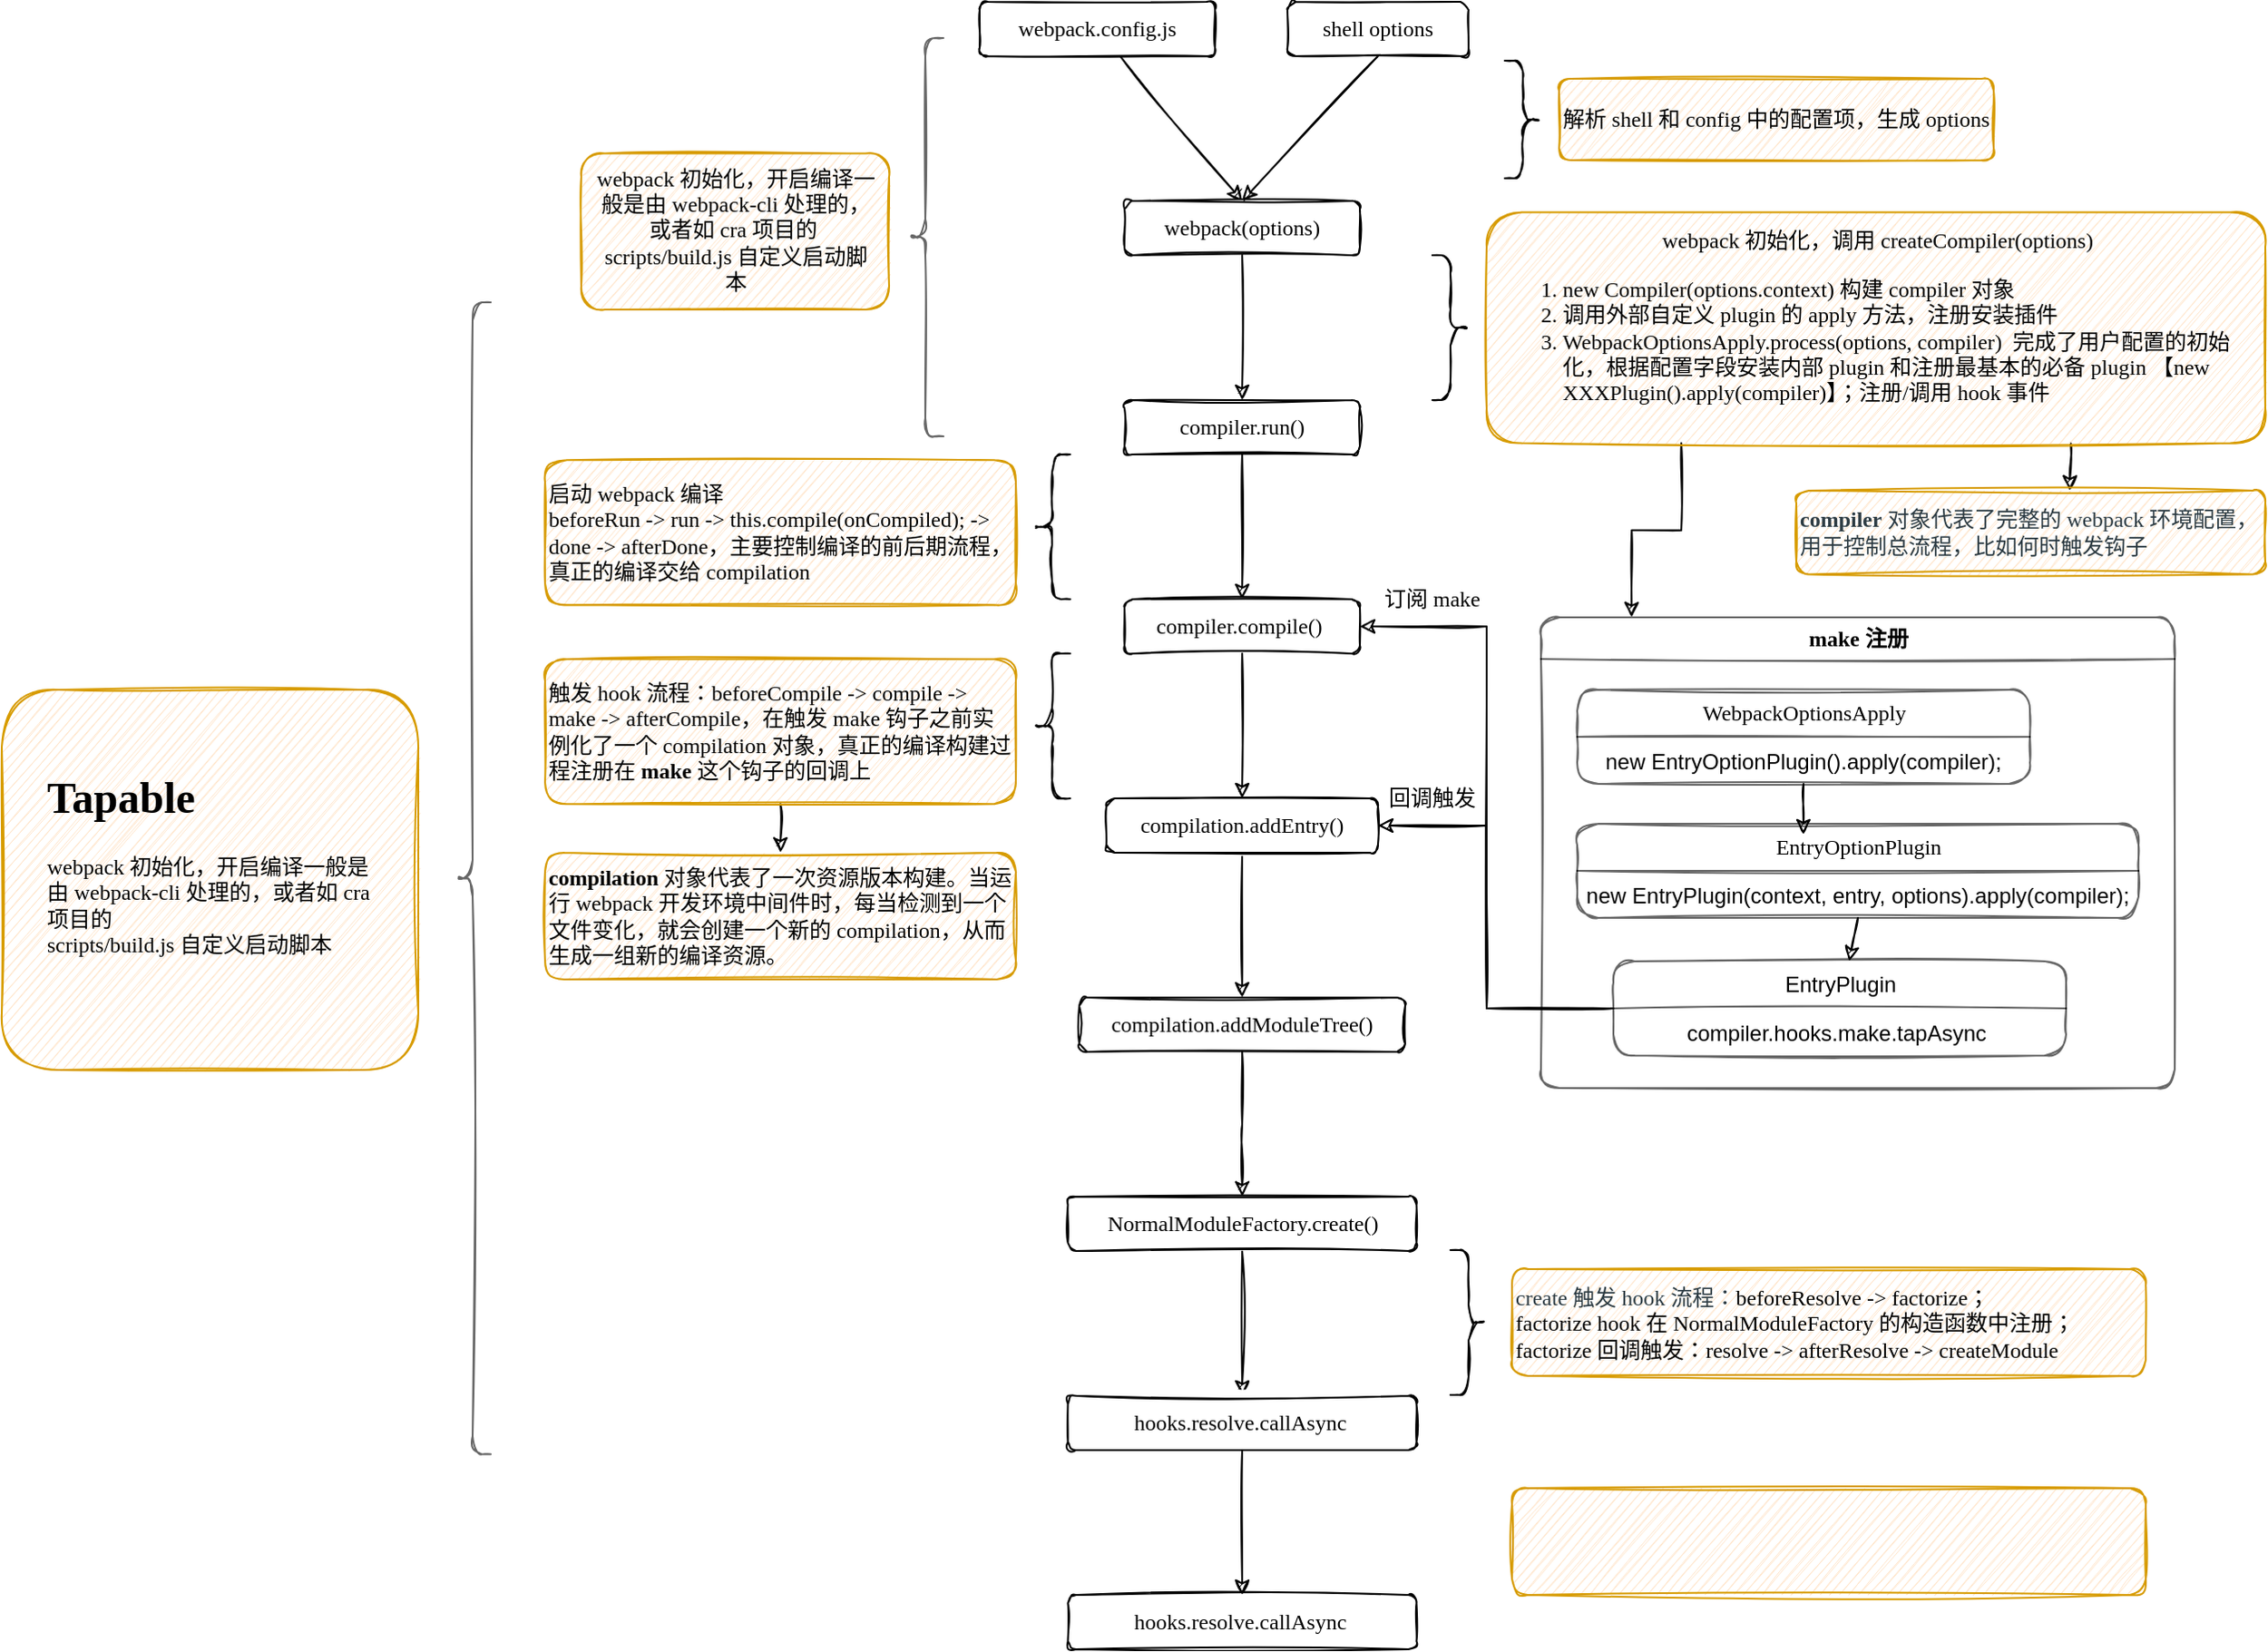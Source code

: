 <mxfile version="14.2.7" type="github">
  <diagram id="C5RBs43oDa-KdzZeNtuy" name="Page-1">
    <mxGraphModel dx="2505" dy="907" grid="1" gridSize="10" guides="1" tooltips="1" connect="1" arrows="1" fold="1" page="1" pageScale="1" pageWidth="827" pageHeight="1169" background="none" math="0" shadow="0">
      <root>
        <mxCell id="WIyWlLk6GJQsqaUBKTNV-0" />
        <mxCell id="WIyWlLk6GJQsqaUBKTNV-1" parent="WIyWlLk6GJQsqaUBKTNV-0" />
        <mxCell id="P1UB7HSZ6pOWpeYqLjef-21" value="" style="rounded=0;orthogonalLoop=1;jettySize=auto;html=1;fontFamily=Comic Sans MS;entryX=0.5;entryY=0;entryDx=0;entryDy=0;sketch=1;" edge="1" parent="WIyWlLk6GJQsqaUBKTNV-1" source="P1UB7HSZ6pOWpeYqLjef-12" target="P1UB7HSZ6pOWpeYqLjef-20">
          <mxGeometry relative="1" as="geometry" />
        </mxCell>
        <mxCell id="P1UB7HSZ6pOWpeYqLjef-12" value="webpack.config.js" style="rounded=1;whiteSpace=wrap;html=1;fontFamily=Comic Sans MS;sketch=1;" vertex="1" parent="WIyWlLk6GJQsqaUBKTNV-1">
          <mxGeometry x="-230" y="100" width="130" height="30" as="geometry" />
        </mxCell>
        <mxCell id="P1UB7HSZ6pOWpeYqLjef-26" value="" style="edgeStyle=none;rounded=0;orthogonalLoop=1;jettySize=auto;html=1;fontFamily=Comic Sans MS;sketch=1;" edge="1" parent="WIyWlLk6GJQsqaUBKTNV-1" source="P1UB7HSZ6pOWpeYqLjef-20" target="P1UB7HSZ6pOWpeYqLjef-25">
          <mxGeometry relative="1" as="geometry" />
        </mxCell>
        <mxCell id="P1UB7HSZ6pOWpeYqLjef-20" value="webpack(options)" style="rounded=1;whiteSpace=wrap;html=1;fontFamily=Comic Sans MS;sketch=1;" vertex="1" parent="WIyWlLk6GJQsqaUBKTNV-1">
          <mxGeometry x="-150" y="210" width="130" height="30" as="geometry" />
        </mxCell>
        <mxCell id="P1UB7HSZ6pOWpeYqLjef-24" style="edgeStyle=none;rounded=0;orthogonalLoop=1;jettySize=auto;html=1;exitX=0.5;exitY=1;exitDx=0;exitDy=0;entryX=0.5;entryY=0;entryDx=0;entryDy=0;fontFamily=Comic Sans MS;sketch=1;" edge="1" parent="WIyWlLk6GJQsqaUBKTNV-1" source="P1UB7HSZ6pOWpeYqLjef-22" target="P1UB7HSZ6pOWpeYqLjef-20">
          <mxGeometry relative="1" as="geometry" />
        </mxCell>
        <mxCell id="P1UB7HSZ6pOWpeYqLjef-22" value="shell options" style="rounded=1;whiteSpace=wrap;html=1;fontFamily=Comic Sans MS;sketch=1;" vertex="1" parent="WIyWlLk6GJQsqaUBKTNV-1">
          <mxGeometry x="-60" y="100" width="100" height="30" as="geometry" />
        </mxCell>
        <mxCell id="P1UB7HSZ6pOWpeYqLjef-28" value="" style="edgeStyle=none;rounded=0;orthogonalLoop=1;jettySize=auto;html=1;fontFamily=Comic Sans MS;sketch=1;" edge="1" parent="WIyWlLk6GJQsqaUBKTNV-1" source="P1UB7HSZ6pOWpeYqLjef-25" target="P1UB7HSZ6pOWpeYqLjef-27">
          <mxGeometry relative="1" as="geometry" />
        </mxCell>
        <mxCell id="P1UB7HSZ6pOWpeYqLjef-25" value="compiler.run()" style="rounded=1;whiteSpace=wrap;html=1;fontFamily=Comic Sans MS;sketch=1;" vertex="1" parent="WIyWlLk6GJQsqaUBKTNV-1">
          <mxGeometry x="-150" y="320" width="130" height="30" as="geometry" />
        </mxCell>
        <mxCell id="P1UB7HSZ6pOWpeYqLjef-36" value="" style="edgeStyle=none;rounded=0;orthogonalLoop=1;jettySize=auto;html=1;fontFamily=Comic Sans MS;sketch=1;" edge="1" parent="WIyWlLk6GJQsqaUBKTNV-1" source="P1UB7HSZ6pOWpeYqLjef-27" target="P1UB7HSZ6pOWpeYqLjef-35">
          <mxGeometry relative="1" as="geometry" />
        </mxCell>
        <mxCell id="P1UB7HSZ6pOWpeYqLjef-27" value="&lt;span&gt;compiler.compile()&amp;nbsp;&lt;/span&gt;" style="rounded=1;whiteSpace=wrap;html=1;fontFamily=Comic Sans MS;sketch=1;" vertex="1" parent="WIyWlLk6GJQsqaUBKTNV-1">
          <mxGeometry x="-150" y="430" width="130" height="30" as="geometry" />
        </mxCell>
        <mxCell id="P1UB7HSZ6pOWpeYqLjef-33" value="" style="shape=curlyBracket;whiteSpace=wrap;html=1;rounded=1;fontFamily=Comic Sans MS;direction=west;sketch=1;" vertex="1" parent="WIyWlLk6GJQsqaUBKTNV-1">
          <mxGeometry x="20" y="240" width="20" height="80" as="geometry" />
        </mxCell>
        <mxCell id="P1UB7HSZ6pOWpeYqLjef-120" style="edgeStyle=orthogonalEdgeStyle;rounded=0;sketch=1;orthogonalLoop=1;jettySize=auto;html=1;exitX=0.25;exitY=1;exitDx=0;exitDy=0;entryX=0.143;entryY=0;entryDx=0;entryDy=0;entryPerimeter=0;fontFamily=Comic Sans MS;" edge="1" parent="WIyWlLk6GJQsqaUBKTNV-1" source="P1UB7HSZ6pOWpeYqLjef-34" target="P1UB7HSZ6pOWpeYqLjef-104">
          <mxGeometry relative="1" as="geometry" />
        </mxCell>
        <mxCell id="P1UB7HSZ6pOWpeYqLjef-121" style="edgeStyle=orthogonalEdgeStyle;rounded=0;sketch=1;orthogonalLoop=1;jettySize=auto;html=1;exitX=0.75;exitY=1;exitDx=0;exitDy=0;entryX=0.583;entryY=0;entryDx=0;entryDy=0;entryPerimeter=0;fontFamily=Comic Sans MS;" edge="1" parent="WIyWlLk6GJQsqaUBKTNV-1" source="P1UB7HSZ6pOWpeYqLjef-34" target="P1UB7HSZ6pOWpeYqLjef-80">
          <mxGeometry relative="1" as="geometry" />
        </mxCell>
        <mxCell id="P1UB7HSZ6pOWpeYqLjef-34" value="&lt;div style=&quot;text-align: center&quot;&gt;&lt;span&gt;webpack 初始化，调用 createCompiler(options)&lt;/span&gt;&lt;/div&gt;&lt;ol&gt;&lt;li&gt;new Compiler(&lt;span&gt;options.context&lt;/span&gt;) 构建 compiler 对象&lt;br&gt;&lt;/li&gt;&lt;li&gt;调用外部自定义&amp;nbsp;plugin 的 apply 方法，注册安装插件&lt;/li&gt;&lt;li&gt;WebpackOptionsApply.process(&lt;span&gt;options, compiler&lt;/span&gt;)&amp;nbsp; 完成了用户配置的初始化，根据配置字段安装内部 plugin 和注册最基本的必备 plugin 【new XXXPlugin().apply(compiler)】；注册/调用 hook 事件&lt;br&gt;&lt;/li&gt;&lt;/ol&gt;" style="text;html=1;whiteSpace=wrap;verticalAlign=middle;overflow=hidden;rounded=1;fontFamily=Comic Sans MS;shadow=0;glass=0;sketch=1;imageAspect=1;sketchStyle=rough;strokeColor=#d79b00;fillColor=#ffe6cc;fillStyle=auto;align=left;" vertex="1" parent="WIyWlLk6GJQsqaUBKTNV-1">
          <mxGeometry x="50" y="216.25" width="430" height="127.5" as="geometry" />
        </mxCell>
        <mxCell id="P1UB7HSZ6pOWpeYqLjef-126" value="" style="edgeStyle=orthogonalEdgeStyle;rounded=0;sketch=1;orthogonalLoop=1;jettySize=auto;html=1;fontFamily=Comic Sans MS;" edge="1" parent="WIyWlLk6GJQsqaUBKTNV-1" source="P1UB7HSZ6pOWpeYqLjef-35" target="P1UB7HSZ6pOWpeYqLjef-125">
          <mxGeometry relative="1" as="geometry" />
        </mxCell>
        <mxCell id="P1UB7HSZ6pOWpeYqLjef-35" value="&lt;span&gt;compilation.addEntry()&lt;/span&gt;" style="rounded=1;whiteSpace=wrap;html=1;fontFamily=Comic Sans MS;sketch=1;" vertex="1" parent="WIyWlLk6GJQsqaUBKTNV-1">
          <mxGeometry x="-160" y="540" width="150" height="30" as="geometry" />
        </mxCell>
        <mxCell id="P1UB7HSZ6pOWpeYqLjef-49" value="" style="shape=curlyBracket;whiteSpace=wrap;html=1;rounded=1;fontFamily=Comic Sans MS;direction=west;sketch=1;" vertex="1" parent="WIyWlLk6GJQsqaUBKTNV-1">
          <mxGeometry x="60" y="132.5" width="20" height="65" as="geometry" />
        </mxCell>
        <mxCell id="P1UB7HSZ6pOWpeYqLjef-50" value="解析 shell 和 config 中的配置项，生成 options" style="text;html=1;whiteSpace=wrap;verticalAlign=middle;overflow=hidden;rounded=1;fontFamily=Comic Sans MS;shadow=0;glass=0;sketch=1;imageAspect=1;sketchStyle=rough;strokeColor=#d79b00;fillColor=#ffe6cc;fillStyle=auto;align=center;" vertex="1" parent="WIyWlLk6GJQsqaUBKTNV-1">
          <mxGeometry x="90" y="142.5" width="240" height="45" as="geometry" />
        </mxCell>
        <mxCell id="P1UB7HSZ6pOWpeYqLjef-52" value="" style="shape=curlyBracket;whiteSpace=wrap;html=1;rounded=1;shadow=0;glass=0;labelBackgroundColor=none;sketch=1;sketchStyle=rough;strokeColor=#000000;fillColor=#FFFFFF;gradientColor=none;fontFamily=Comic Sans MS;opacity=60;direction=east;" vertex="1" parent="WIyWlLk6GJQsqaUBKTNV-1">
          <mxGeometry x="-270" y="120" width="20" height="220" as="geometry" />
        </mxCell>
        <mxCell id="P1UB7HSZ6pOWpeYqLjef-53" value="&lt;blockquote style=&quot;margin: 0 0 0 40px ; border: none ; padding: 0px&quot;&gt;&lt;/blockquote&gt;" style="text;html=1;whiteSpace=wrap;verticalAlign=middle;overflow=hidden;rounded=1;fontFamily=Comic Sans MS;shadow=0;glass=0;sketch=1;imageAspect=1;sketchStyle=rough;strokeColor=#d79b00;fillColor=#ffe6cc;fillStyle=auto;align=left;" vertex="1" parent="WIyWlLk6GJQsqaUBKTNV-1">
          <mxGeometry x="-450" y="183.75" width="170" height="86.25" as="geometry" />
        </mxCell>
        <mxCell id="P1UB7HSZ6pOWpeYqLjef-54" value="" style="shape=curlyBracket;whiteSpace=wrap;html=1;rounded=1;shadow=0;glass=0;labelBackgroundColor=none;sketch=1;sketchStyle=rough;strokeColor=#000000;fillColor=#FFFFFF;gradientColor=none;fontFamily=Comic Sans MS;opacity=60;" vertex="1" parent="WIyWlLk6GJQsqaUBKTNV-1">
          <mxGeometry x="-520" y="266" width="20" height="636.25" as="geometry" />
        </mxCell>
        <mxCell id="P1UB7HSZ6pOWpeYqLjef-69" value="&lt;div style=&quot;text-align: center&quot;&gt;&lt;br&gt;&lt;/div&gt;" style="text;html=1;whiteSpace=wrap;verticalAlign=middle;overflow=hidden;rounded=1;fontFamily=Comic Sans MS;shadow=0;glass=0;sketch=1;imageAspect=1;sketchStyle=rough;strokeColor=#d79b00;fillColor=#ffe6cc;fillStyle=auto;align=left;" vertex="1" parent="WIyWlLk6GJQsqaUBKTNV-1">
          <mxGeometry x="-770" y="480" width="230" height="210" as="geometry" />
        </mxCell>
        <mxCell id="P1UB7HSZ6pOWpeYqLjef-74" value="&lt;h1&gt;Tapable&lt;/h1&gt;&lt;p&gt;webpack 初始化，开启编译一般是由 webpack-cli 处理的，或者如 cra 项目的&amp;nbsp;&lt;br&gt;scripts/build.js&amp;nbsp;自定义启动脚本&lt;br&gt;&lt;/p&gt;" style="text;html=1;strokeColor=none;fillColor=none;spacing=5;spacingTop=-20;whiteSpace=wrap;overflow=hidden;rounded=0;shadow=0;glass=0;labelBackgroundColor=none;sketch=1;sketchStyle=rough;fontFamily=Comic Sans MS;opacity=60;" vertex="1" parent="WIyWlLk6GJQsqaUBKTNV-1">
          <mxGeometry x="-750" y="520" width="190" height="120" as="geometry" />
        </mxCell>
        <mxCell id="P1UB7HSZ6pOWpeYqLjef-77" value="&lt;span style=&quot;text-align: left&quot;&gt;webpack 初始化，开启编译一般是由 webpack-cli 处理的，或者如 cra 项目的&amp;nbsp;&lt;/span&gt;&lt;br style=&quot;text-align: left&quot;&gt;&lt;span style=&quot;text-align: left&quot;&gt;scripts/build.js&amp;nbsp;&lt;/span&gt;&lt;span style=&quot;text-align: left&quot;&gt;自定义启动脚本&lt;/span&gt;" style="text;html=1;strokeColor=none;fillColor=none;align=center;verticalAlign=middle;whiteSpace=wrap;rounded=0;shadow=0;glass=0;labelBackgroundColor=none;sketch=1;sketchStyle=rough;fontFamily=Comic Sans MS;opacity=60;" vertex="1" parent="WIyWlLk6GJQsqaUBKTNV-1">
          <mxGeometry x="-443.25" y="186" width="156.5" height="80" as="geometry" />
        </mxCell>
        <mxCell id="P1UB7HSZ6pOWpeYqLjef-80" value="&lt;font color=&quot;#2b3a42&quot; style=&quot;font-size: 12px&quot;&gt;&lt;b&gt;compiler&lt;/b&gt; 对象代表了完整的 webpack 环境配置，用于控制总流程，比如何时触发钩子&lt;/font&gt;" style="text;html=1;whiteSpace=wrap;verticalAlign=middle;overflow=hidden;rounded=1;fontFamily=Comic Sans MS;shadow=0;glass=0;sketch=1;imageAspect=1;sketchStyle=rough;strokeColor=#d79b00;fillColor=#ffe6cc;fillStyle=auto;align=left;" vertex="1" parent="WIyWlLk6GJQsqaUBKTNV-1">
          <mxGeometry x="221" y="370.01" width="259" height="46.25" as="geometry" />
        </mxCell>
        <mxCell id="P1UB7HSZ6pOWpeYqLjef-94" value="" style="shape=curlyBracket;whiteSpace=wrap;html=1;rounded=1;fontFamily=Comic Sans MS;direction=east;sketch=1;" vertex="1" parent="WIyWlLk6GJQsqaUBKTNV-1">
          <mxGeometry x="-200" y="350" width="20" height="80" as="geometry" />
        </mxCell>
        <mxCell id="P1UB7HSZ6pOWpeYqLjef-95" value="启动 webpack 编译&lt;br&gt;beforeRun -&amp;gt; run -&amp;gt; this.compile(onCompiled); -&amp;gt; done -&amp;gt; afterDone，主要控制编译的前后期流程，真正的编译交给 compilation" style="text;html=1;whiteSpace=wrap;verticalAlign=middle;overflow=hidden;rounded=1;fontFamily=Comic Sans MS;shadow=0;glass=0;sketch=1;imageAspect=1;sketchStyle=rough;strokeColor=#d79b00;fillColor=#ffe6cc;fillStyle=auto;align=left;" vertex="1" parent="WIyWlLk6GJQsqaUBKTNV-1">
          <mxGeometry x="-470" y="353.13" width="260" height="80" as="geometry" />
        </mxCell>
        <mxCell id="P1UB7HSZ6pOWpeYqLjef-96" value="" style="shape=curlyBracket;whiteSpace=wrap;html=1;rounded=1;fontFamily=Comic Sans MS;direction=east;sketch=1;" vertex="1" parent="WIyWlLk6GJQsqaUBKTNV-1">
          <mxGeometry x="-200" y="460" width="20" height="80" as="geometry" />
        </mxCell>
        <mxCell id="P1UB7HSZ6pOWpeYqLjef-100" value="" style="edgeStyle=none;rounded=0;sketch=1;orthogonalLoop=1;jettySize=auto;html=1;fontFamily=Comic Sans MS;" edge="1" parent="WIyWlLk6GJQsqaUBKTNV-1" source="P1UB7HSZ6pOWpeYqLjef-97" target="P1UB7HSZ6pOWpeYqLjef-99">
          <mxGeometry relative="1" as="geometry" />
        </mxCell>
        <mxCell id="P1UB7HSZ6pOWpeYqLjef-97" value="&lt;span&gt;触发 hook 流程：beforeCompile -&amp;gt; compile -&amp;gt; make -&amp;gt; afterCompile，在触发 make 钩子之前实例化了一个 compilation 对象，&lt;/span&gt;真正的编译构建过程注册在 &lt;b&gt;make&lt;/b&gt; 这个钩子的回调上" style="text;html=1;whiteSpace=wrap;verticalAlign=middle;overflow=hidden;rounded=1;fontFamily=Comic Sans MS;shadow=0;glass=0;sketch=1;imageAspect=1;sketchStyle=rough;strokeColor=#d79b00;fillColor=#ffe6cc;fillStyle=auto;align=left;" vertex="1" parent="WIyWlLk6GJQsqaUBKTNV-1">
          <mxGeometry x="-470" y="463.13" width="260" height="80" as="geometry" />
        </mxCell>
        <mxCell id="P1UB7HSZ6pOWpeYqLjef-99" value="&lt;b&gt;compilation&lt;/b&gt; 对象代表了一次资源版本构建。当运行 webpack 开发环境中间件时，每当检测到一个文件变化，就会创建一个新的 compilation，从而生成一组新的编译资源。" style="text;html=1;whiteSpace=wrap;verticalAlign=middle;overflow=hidden;rounded=1;fontFamily=Comic Sans MS;shadow=0;glass=0;sketch=1;imageAspect=1;sketchStyle=rough;strokeColor=#d79b00;fillColor=#ffe6cc;fillStyle=auto;align=left;" vertex="1" parent="WIyWlLk6GJQsqaUBKTNV-1">
          <mxGeometry x="-470" y="570" width="260" height="70" as="geometry" />
        </mxCell>
        <mxCell id="P1UB7HSZ6pOWpeYqLjef-104" value="make 注册" style="swimlane;rounded=1;shadow=0;glass=0;labelBackgroundColor=none;sketch=1;sketchStyle=rough;strokeColor=#000000;fillColor=#FFFFFF;gradientColor=none;fontFamily=Comic Sans MS;opacity=60;html=1;" vertex="1" parent="WIyWlLk6GJQsqaUBKTNV-1">
          <mxGeometry x="80" y="440" width="350" height="260" as="geometry" />
        </mxCell>
        <mxCell id="P1UB7HSZ6pOWpeYqLjef-117" style="edgeStyle=none;rounded=0;sketch=1;orthogonalLoop=1;jettySize=auto;html=1;exitX=0.5;exitY=1;exitDx=0;exitDy=0;entryX=0.403;entryY=0.115;entryDx=0;entryDy=0;entryPerimeter=0;fontFamily=Comic Sans MS;" edge="1" parent="P1UB7HSZ6pOWpeYqLjef-104" source="P1UB7HSZ6pOWpeYqLjef-105" target="P1UB7HSZ6pOWpeYqLjef-110">
          <mxGeometry relative="1" as="geometry" />
        </mxCell>
        <mxCell id="P1UB7HSZ6pOWpeYqLjef-105" value="&lt;span style=&quot;text-align: left&quot;&gt;WebpackOptionsApply&lt;/span&gt;" style="swimlane;fontStyle=0;childLayout=stackLayout;horizontal=1;startSize=26;fillColor=none;horizontalStack=0;resizeParent=1;resizeParentMax=0;resizeLast=0;collapsible=1;marginBottom=0;rounded=1;shadow=0;glass=0;labelBackgroundColor=none;sketch=1;sketchStyle=rough;strokeColor=#000000;fontFamily=Comic Sans MS;opacity=60;html=1;" vertex="1" parent="P1UB7HSZ6pOWpeYqLjef-104">
          <mxGeometry x="20" y="40" width="250" height="52" as="geometry" />
        </mxCell>
        <mxCell id="P1UB7HSZ6pOWpeYqLjef-106" value="new EntryOptionPlugin().apply(compiler);" style="text;strokeColor=none;fillColor=none;align=center;verticalAlign=top;spacingLeft=4;spacingRight=4;overflow=hidden;rotatable=0;points=[[0,0.5],[1,0.5]];portConstraint=eastwest;" vertex="1" parent="P1UB7HSZ6pOWpeYqLjef-105">
          <mxGeometry y="26" width="250" height="26" as="geometry" />
        </mxCell>
        <mxCell id="P1UB7HSZ6pOWpeYqLjef-118" style="edgeStyle=none;rounded=0;sketch=1;orthogonalLoop=1;jettySize=auto;html=1;exitX=0.5;exitY=1;exitDx=0;exitDy=0;fontFamily=Comic Sans MS;" edge="1" parent="P1UB7HSZ6pOWpeYqLjef-104" source="P1UB7HSZ6pOWpeYqLjef-110" target="P1UB7HSZ6pOWpeYqLjef-112">
          <mxGeometry relative="1" as="geometry" />
        </mxCell>
        <mxCell id="P1UB7HSZ6pOWpeYqLjef-110" value="&lt;span style=&quot;text-align: left&quot;&gt;EntryOptionPlugin&lt;/span&gt;" style="swimlane;fontStyle=0;childLayout=stackLayout;horizontal=1;startSize=26;fillColor=none;horizontalStack=0;resizeParent=1;resizeParentMax=0;resizeLast=0;collapsible=1;marginBottom=0;rounded=1;shadow=0;glass=0;labelBackgroundColor=none;sketch=1;sketchStyle=rough;strokeColor=#000000;fontFamily=Comic Sans MS;opacity=60;html=1;" vertex="1" parent="P1UB7HSZ6pOWpeYqLjef-104">
          <mxGeometry x="20" y="114" width="310" height="52" as="geometry" />
        </mxCell>
        <mxCell id="P1UB7HSZ6pOWpeYqLjef-111" value="new EntryPlugin(context, entry, options).apply(compiler);" style="text;strokeColor=none;fillColor=none;align=center;verticalAlign=top;spacingLeft=4;spacingRight=4;overflow=hidden;rotatable=0;points=[[0,0.5],[1,0.5]];portConstraint=eastwest;" vertex="1" parent="P1UB7HSZ6pOWpeYqLjef-110">
          <mxGeometry y="26" width="310" height="26" as="geometry" />
        </mxCell>
        <mxCell id="P1UB7HSZ6pOWpeYqLjef-112" value="&lt;span style=&quot;font-family: &amp;#34;helvetica&amp;#34;&quot;&gt;EntryPlugin&lt;/span&gt;" style="swimlane;fontStyle=0;childLayout=stackLayout;horizontal=1;startSize=26;fillColor=none;horizontalStack=0;resizeParent=1;resizeParentMax=0;resizeLast=0;collapsible=1;marginBottom=0;rounded=1;shadow=0;glass=0;labelBackgroundColor=none;sketch=1;sketchStyle=rough;strokeColor=#000000;fontFamily=Comic Sans MS;opacity=60;html=1;" vertex="1" parent="P1UB7HSZ6pOWpeYqLjef-104">
          <mxGeometry x="40" y="190" width="250" height="52" as="geometry" />
        </mxCell>
        <mxCell id="P1UB7HSZ6pOWpeYqLjef-113" value="compiler.hooks.make.tapAsync " style="text;strokeColor=none;fillColor=none;align=center;verticalAlign=top;spacingLeft=4;spacingRight=4;overflow=hidden;rotatable=0;points=[[0,0.5],[1,0.5]];portConstraint=eastwest;" vertex="1" parent="P1UB7HSZ6pOWpeYqLjef-112">
          <mxGeometry y="26" width="250" height="26" as="geometry" />
        </mxCell>
        <mxCell id="P1UB7HSZ6pOWpeYqLjef-119" style="edgeStyle=orthogonalEdgeStyle;rounded=0;sketch=1;orthogonalLoop=1;jettySize=auto;html=1;exitX=0;exitY=0.5;exitDx=0;exitDy=0;entryX=1;entryY=0.5;entryDx=0;entryDy=0;fontFamily=Comic Sans MS;" edge="1" parent="WIyWlLk6GJQsqaUBKTNV-1" source="P1UB7HSZ6pOWpeYqLjef-112" target="P1UB7HSZ6pOWpeYqLjef-27">
          <mxGeometry relative="1" as="geometry" />
        </mxCell>
        <mxCell id="P1UB7HSZ6pOWpeYqLjef-122" value="订阅 make" style="text;html=1;strokeColor=none;fillColor=none;align=center;verticalAlign=middle;whiteSpace=wrap;rounded=0;shadow=0;glass=0;labelBackgroundColor=none;sketch=1;sketchStyle=rough;fontFamily=Comic Sans MS;opacity=60;" vertex="1" parent="WIyWlLk6GJQsqaUBKTNV-1">
          <mxGeometry x="-10" y="420" width="60" height="20" as="geometry" />
        </mxCell>
        <mxCell id="P1UB7HSZ6pOWpeYqLjef-123" style="edgeStyle=orthogonalEdgeStyle;rounded=0;sketch=1;orthogonalLoop=1;jettySize=auto;html=1;exitX=0;exitY=0.5;exitDx=0;exitDy=0;entryX=1;entryY=0.5;entryDx=0;entryDy=0;fontFamily=Comic Sans MS;" edge="1" parent="WIyWlLk6GJQsqaUBKTNV-1" source="P1UB7HSZ6pOWpeYqLjef-112" target="P1UB7HSZ6pOWpeYqLjef-35">
          <mxGeometry relative="1" as="geometry">
            <Array as="points">
              <mxPoint x="50" y="656" />
              <mxPoint x="50" y="555" />
            </Array>
          </mxGeometry>
        </mxCell>
        <mxCell id="P1UB7HSZ6pOWpeYqLjef-124" value="回调触发" style="text;html=1;strokeColor=none;fillColor=none;align=center;verticalAlign=middle;whiteSpace=wrap;rounded=0;shadow=0;glass=0;labelBackgroundColor=none;sketch=1;sketchStyle=rough;fontFamily=Comic Sans MS;opacity=60;" vertex="1" parent="WIyWlLk6GJQsqaUBKTNV-1">
          <mxGeometry x="-10" y="530" width="60" height="20" as="geometry" />
        </mxCell>
        <mxCell id="P1UB7HSZ6pOWpeYqLjef-132" style="edgeStyle=orthogonalEdgeStyle;rounded=0;sketch=1;orthogonalLoop=1;jettySize=auto;html=1;exitX=0.5;exitY=1;exitDx=0;exitDy=0;fontFamily=Comic Sans MS;" edge="1" parent="WIyWlLk6GJQsqaUBKTNV-1" source="P1UB7HSZ6pOWpeYqLjef-125" target="P1UB7HSZ6pOWpeYqLjef-129">
          <mxGeometry relative="1" as="geometry" />
        </mxCell>
        <mxCell id="P1UB7HSZ6pOWpeYqLjef-125" value="&lt;span&gt;compilation.addModuleTree()&lt;/span&gt;" style="rounded=1;whiteSpace=wrap;html=1;fontFamily=Comic Sans MS;sketch=1;" vertex="1" parent="WIyWlLk6GJQsqaUBKTNV-1">
          <mxGeometry x="-175" y="650" width="180" height="30" as="geometry" />
        </mxCell>
        <object label="" id="P1UB7HSZ6pOWpeYqLjef-135">
          <mxCell style="edgeStyle=orthogonalEdgeStyle;rounded=0;sketch=1;orthogonalLoop=1;jettySize=auto;html=1;fontFamily=Comic Sans MS;" edge="1" parent="WIyWlLk6GJQsqaUBKTNV-1" source="P1UB7HSZ6pOWpeYqLjef-129" target="P1UB7HSZ6pOWpeYqLjef-134">
            <mxGeometry relative="1" as="geometry" />
          </mxCell>
        </object>
        <mxCell id="P1UB7HSZ6pOWpeYqLjef-129" value="NormalModuleFactory.create()" style="rounded=1;whiteSpace=wrap;html=1;fontFamily=Comic Sans MS;sketch=1;" vertex="1" parent="WIyWlLk6GJQsqaUBKTNV-1">
          <mxGeometry x="-181.25" y="760" width="192.5" height="30" as="geometry" />
        </mxCell>
        <mxCell id="P1UB7HSZ6pOWpeYqLjef-133" value="&lt;font color=&quot;#2b3a42&quot;&gt;create 触发 hook 流程：&lt;/font&gt;&lt;span&gt;beforeResolve -&amp;gt;&amp;nbsp;&lt;/span&gt;&lt;span&gt;factorize；&lt;br&gt;&lt;/span&gt;factorize hook 在&amp;nbsp;&lt;span&gt;NormalModuleFactory 的构造函数中注册；&lt;/span&gt;&lt;br&gt;factorize 回调触发：&lt;span&gt;resolve -&amp;gt;&amp;nbsp;&lt;/span&gt;&lt;span&gt;afterResolve -&amp;gt;&amp;nbsp;&lt;/span&gt;&lt;span&gt;createModule&lt;br&gt;&lt;/span&gt;" style="text;html=1;whiteSpace=wrap;verticalAlign=middle;overflow=hidden;rounded=1;fontFamily=Comic Sans MS;shadow=0;glass=0;sketch=1;imageAspect=1;sketchStyle=rough;strokeColor=#d79b00;fillColor=#ffe6cc;fillStyle=auto;align=left;" vertex="1" parent="WIyWlLk6GJQsqaUBKTNV-1">
          <mxGeometry x="64" y="800" width="350" height="59" as="geometry" />
        </mxCell>
        <mxCell id="P1UB7HSZ6pOWpeYqLjef-138" value="" style="edgeStyle=orthogonalEdgeStyle;rounded=0;sketch=1;orthogonalLoop=1;jettySize=auto;html=1;fontFamily=Comic Sans MS;" edge="1" parent="WIyWlLk6GJQsqaUBKTNV-1" source="P1UB7HSZ6pOWpeYqLjef-134" target="P1UB7HSZ6pOWpeYqLjef-137">
          <mxGeometry relative="1" as="geometry" />
        </mxCell>
        <mxCell id="P1UB7HSZ6pOWpeYqLjef-134" value="&lt;span&gt;hooks.resolve.callAsync&amp;nbsp;&lt;/span&gt;" style="rounded=1;whiteSpace=wrap;html=1;fontFamily=Comic Sans MS;sketch=1;" vertex="1" parent="WIyWlLk6GJQsqaUBKTNV-1">
          <mxGeometry x="-181.25" y="870" width="192.5" height="30" as="geometry" />
        </mxCell>
        <mxCell id="P1UB7HSZ6pOWpeYqLjef-136" value="&lt;span&gt;&lt;br&gt;&lt;/span&gt;" style="text;html=1;whiteSpace=wrap;verticalAlign=middle;overflow=hidden;rounded=1;fontFamily=Comic Sans MS;shadow=0;glass=0;sketch=1;imageAspect=1;sketchStyle=rough;strokeColor=#d79b00;fillColor=#ffe6cc;fillStyle=auto;align=left;" vertex="1" parent="WIyWlLk6GJQsqaUBKTNV-1">
          <mxGeometry x="64" y="921" width="350" height="59" as="geometry" />
        </mxCell>
        <mxCell id="P1UB7HSZ6pOWpeYqLjef-137" value="&lt;span&gt;hooks.resolve.callAsync&amp;nbsp;&lt;/span&gt;" style="rounded=1;whiteSpace=wrap;html=1;fontFamily=Comic Sans MS;sketch=1;" vertex="1" parent="WIyWlLk6GJQsqaUBKTNV-1">
          <mxGeometry x="-181.25" y="980" width="192.5" height="30" as="geometry" />
        </mxCell>
        <mxCell id="P1UB7HSZ6pOWpeYqLjef-141" value="" style="shape=curlyBracket;whiteSpace=wrap;html=1;rounded=1;fontFamily=Comic Sans MS;direction=west;sketch=1;" vertex="1" parent="WIyWlLk6GJQsqaUBKTNV-1">
          <mxGeometry x="30" y="789.5" width="20" height="80" as="geometry" />
        </mxCell>
      </root>
    </mxGraphModel>
  </diagram>
</mxfile>
